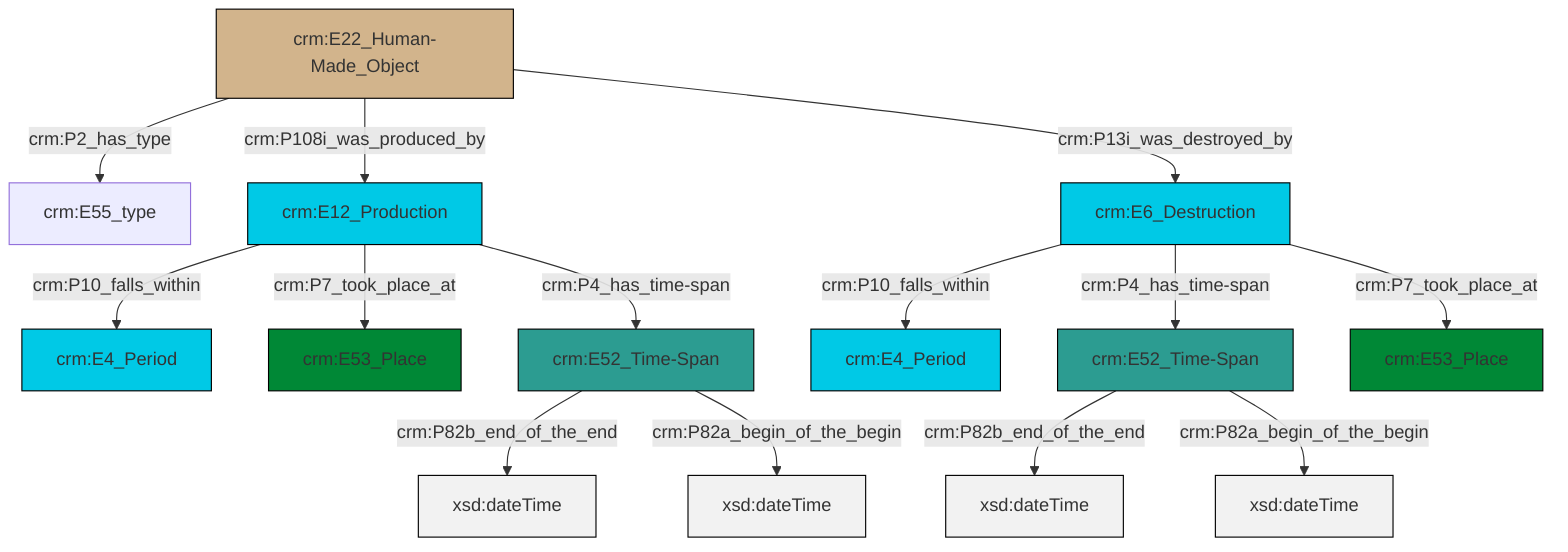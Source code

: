 graph TD
classDef Literal fill:#f2f2f2,stroke:#000000;
classDef CRM_Entity fill:#FFFFFF,stroke:#000000;
classDef Temporal_Entity fill:#00C9E6, stroke:#000000;
classDef Type fill:#E18312, stroke:#000000;
classDef Time-Span fill:#2C9C91, stroke:#000000;
classDef Appellation fill:#FFEB7F, stroke:#000000;
classDef Place fill:#008836, stroke:#000000;
classDef Persistent_Item fill:#B266B2, stroke:#000000;
classDef Conceptual_Object fill:#FFD700, stroke:#000000;
classDef Physical_Thing fill:#D2B48C, stroke:#000000;
classDef Actor fill:#f58aad, stroke:#000000;
classDef PC_Classes fill:#4ce600, stroke:#000000;
classDef Multi fill:#cccccc,stroke:#000000;

0["crm:E12_Production"]:::Temporal_Entity -->|crm:P10_falls_within| 1["crm:E4_Period"]:::Temporal_Entity
5["crm:E22_Human-Made_Object"]:::Physical_Thing -->|crm:P2_has_type| 6["crm:E55_type"]:::Default
0["crm:E12_Production"]:::Temporal_Entity -->|crm:P7_took_place_at| 9["crm:E53_Place"]:::Place
0["crm:E12_Production"]:::Temporal_Entity -->|crm:P4_has_time-span| 14["crm:E52_Time-Span"]:::Time-Span
10["crm:E6_Destruction"]:::Temporal_Entity -->|crm:P10_falls_within| 15["crm:E4_Period"]:::Temporal_Entity
2["crm:E52_Time-Span"]:::Time-Span -->|crm:P82b_end_of_the_end| 17[xsd:dateTime]:::Literal
2["crm:E52_Time-Span"]:::Time-Span -->|crm:P82a_begin_of_the_begin| 19[xsd:dateTime]:::Literal
14["crm:E52_Time-Span"]:::Time-Span -->|crm:P82b_end_of_the_end| 20[xsd:dateTime]:::Literal
10["crm:E6_Destruction"]:::Temporal_Entity -->|crm:P4_has_time-span| 2["crm:E52_Time-Span"]:::Time-Span
10["crm:E6_Destruction"]:::Temporal_Entity -->|crm:P7_took_place_at| 7["crm:E53_Place"]:::Place
5["crm:E22_Human-Made_Object"]:::Physical_Thing -->|crm:P108i_was_produced_by| 0["crm:E12_Production"]:::Temporal_Entity
5["crm:E22_Human-Made_Object"]:::Physical_Thing -->|crm:P13i_was_destroyed_by| 10["crm:E6_Destruction"]:::Temporal_Entity
14["crm:E52_Time-Span"]:::Time-Span -->|crm:P82a_begin_of_the_begin| 23[xsd:dateTime]:::Literal